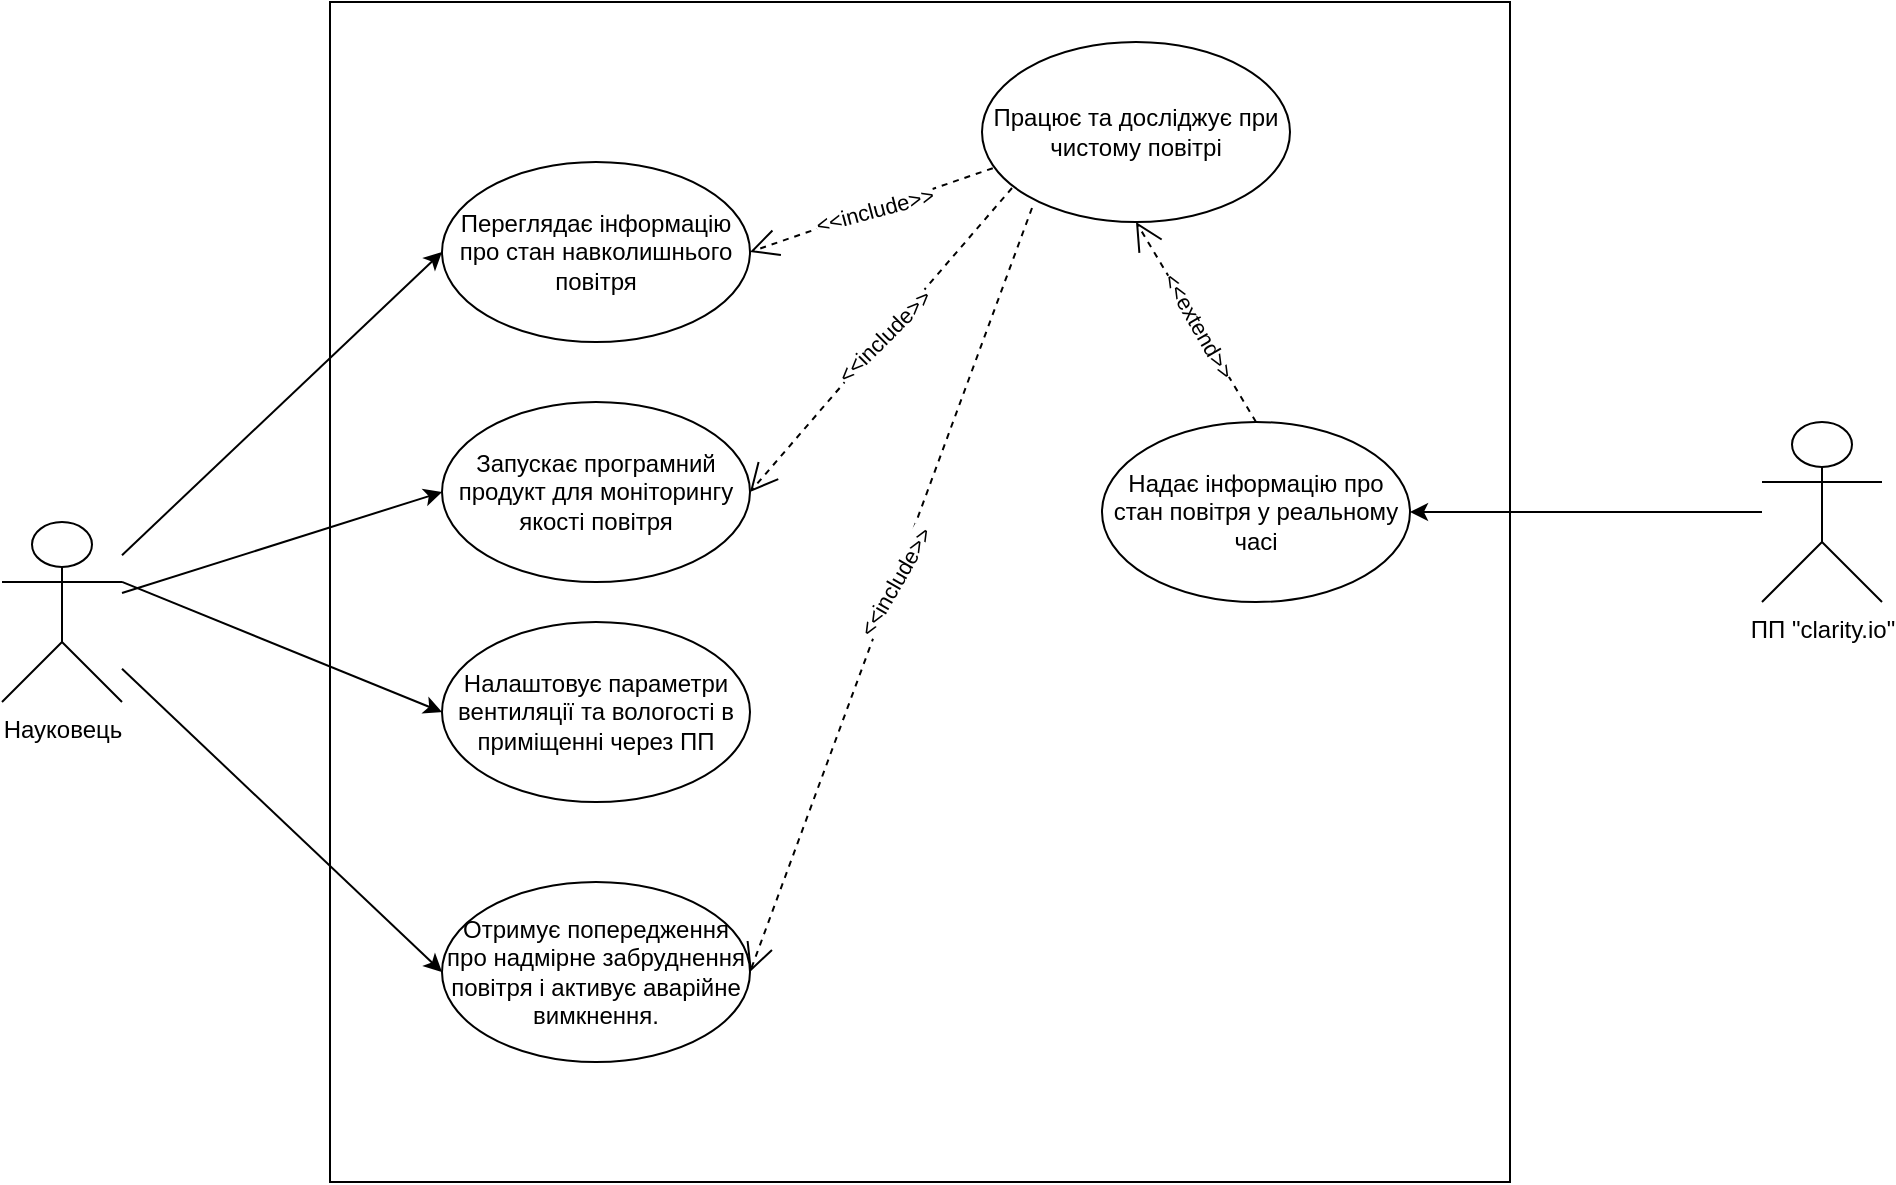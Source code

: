 <mxfile version="22.0.4" type="device">
  <diagram id="qaiLERLcsFXwNnowRdfb" name="Page-1">
    <mxGraphModel dx="1461" dy="-547" grid="1" gridSize="10" guides="1" tooltips="1" connect="1" arrows="1" fold="1" page="1" pageScale="1" pageWidth="827" pageHeight="1169" math="0" shadow="0">
      <root>
        <mxCell id="0" />
        <mxCell id="1" parent="0" />
        <mxCell id="7bdxa6rIC_J7n2Tp7N9m-26" value="" style="whiteSpace=wrap;html=1;aspect=fixed;" parent="1" vertex="1">
          <mxGeometry x="414" y="1320" width="590" height="590" as="geometry" />
        </mxCell>
        <mxCell id="7bdxa6rIC_J7n2Tp7N9m-4" value="Науковець" style="shape=umlActor;verticalLabelPosition=bottom;verticalAlign=top;html=1;outlineConnect=0;" parent="1" vertex="1">
          <mxGeometry x="250" y="1580" width="60" height="90" as="geometry" />
        </mxCell>
        <mxCell id="7bdxa6rIC_J7n2Tp7N9m-14" value="Запускає програмний продукт для моніторингу якості повітря" style="ellipse;whiteSpace=wrap;html=1;" parent="1" vertex="1">
          <mxGeometry x="470" y="1520" width="154" height="90" as="geometry" />
        </mxCell>
        <mxCell id="7bdxa6rIC_J7n2Tp7N9m-16" value="Налаштовує параметри вентиляції та вологості в приміщенні через ПП" style="ellipse;whiteSpace=wrap;html=1;" parent="1" vertex="1">
          <mxGeometry x="470" y="1630" width="154" height="90" as="geometry" />
        </mxCell>
        <mxCell id="7bdxa6rIC_J7n2Tp7N9m-17" value="Отримує попередження про надмірне забруднення повітря і активує аварійне вимкнення." style="ellipse;whiteSpace=wrap;html=1;" parent="1" vertex="1">
          <mxGeometry x="470" y="1760" width="154" height="90" as="geometry" />
        </mxCell>
        <mxCell id="7bdxa6rIC_J7n2Tp7N9m-40" value="" style="endArrow=classic;html=1;rounded=0;entryX=0;entryY=0.5;entryDx=0;entryDy=0;" parent="1" source="7bdxa6rIC_J7n2Tp7N9m-4" target="7bdxa6rIC_J7n2Tp7N9m-14" edge="1">
          <mxGeometry width="50" height="50" relative="1" as="geometry">
            <mxPoint x="320" y="1607.718" as="sourcePoint" />
            <mxPoint x="606" y="1648" as="targetPoint" />
          </mxGeometry>
        </mxCell>
        <mxCell id="7bdxa6rIC_J7n2Tp7N9m-41" value="" style="endArrow=classic;html=1;rounded=0;entryX=0;entryY=0.5;entryDx=0;entryDy=0;exitX=1;exitY=0.333;exitDx=0;exitDy=0;exitPerimeter=0;" parent="1" source="7bdxa6rIC_J7n2Tp7N9m-4" target="7bdxa6rIC_J7n2Tp7N9m-16" edge="1">
          <mxGeometry width="50" height="50" relative="1" as="geometry">
            <mxPoint x="320" y="1623.738" as="sourcePoint" />
            <mxPoint x="506" y="1565" as="targetPoint" />
          </mxGeometry>
        </mxCell>
        <mxCell id="7bdxa6rIC_J7n2Tp7N9m-42" value="" style="endArrow=classic;html=1;rounded=0;entryX=0;entryY=0.5;entryDx=0;entryDy=0;" parent="1" source="7bdxa6rIC_J7n2Tp7N9m-4" target="7bdxa6rIC_J7n2Tp7N9m-17" edge="1">
          <mxGeometry width="50" height="50" relative="1" as="geometry">
            <mxPoint x="320" y="1639.757" as="sourcePoint" />
            <mxPoint x="506" y="1668" as="targetPoint" />
          </mxGeometry>
        </mxCell>
        <mxCell id="KdNH6ixdsY5PzhVIGfA1-2" value="ПП &quot;clarity.io&quot;" style="shape=umlActor;verticalLabelPosition=bottom;verticalAlign=top;html=1;outlineConnect=0;" parent="1" vertex="1">
          <mxGeometry x="1130" y="1530" width="60" height="90" as="geometry" />
        </mxCell>
        <mxCell id="KdNH6ixdsY5PzhVIGfA1-3" value="Надає інформацію про стан повітря у реальному часі" style="ellipse;whiteSpace=wrap;html=1;" parent="1" vertex="1">
          <mxGeometry x="800" y="1530" width="154" height="90" as="geometry" />
        </mxCell>
        <mxCell id="KdNH6ixdsY5PzhVIGfA1-4" value="" style="endArrow=classic;html=1;rounded=0;entryX=1;entryY=0.5;entryDx=0;entryDy=0;" parent="1" source="KdNH6ixdsY5PzhVIGfA1-2" target="KdNH6ixdsY5PzhVIGfA1-3" edge="1">
          <mxGeometry width="50" height="50" relative="1" as="geometry">
            <mxPoint x="310" y="1514" as="sourcePoint" />
            <mxPoint x="501" y="1360" as="targetPoint" />
          </mxGeometry>
        </mxCell>
        <mxCell id="NmmloC8B3iCQMwuY_lr9-2" value="Переглядає інформацію про стан навколишнього повітря" style="ellipse;whiteSpace=wrap;html=1;" vertex="1" parent="1">
          <mxGeometry x="470" y="1400" width="154" height="90" as="geometry" />
        </mxCell>
        <mxCell id="NmmloC8B3iCQMwuY_lr9-3" value="" style="endArrow=classic;html=1;rounded=0;entryX=0;entryY=0.5;entryDx=0;entryDy=0;" edge="1" parent="1" source="7bdxa6rIC_J7n2Tp7N9m-4" target="NmmloC8B3iCQMwuY_lr9-2">
          <mxGeometry width="50" height="50" relative="1" as="geometry">
            <mxPoint x="320" y="1678" as="sourcePoint" />
            <mxPoint x="506" y="1575" as="targetPoint" />
          </mxGeometry>
        </mxCell>
        <mxCell id="NmmloC8B3iCQMwuY_lr9-4" value="Працює та досліджує при чистому повітрі" style="ellipse;whiteSpace=wrap;html=1;" vertex="1" parent="1">
          <mxGeometry x="740" y="1340" width="154" height="90" as="geometry" />
        </mxCell>
        <mxCell id="NmmloC8B3iCQMwuY_lr9-6" value="" style="endArrow=open;endSize=12;dashed=1;html=1;rounded=0;exitX=0.035;exitY=0.701;exitDx=0;exitDy=0;exitPerimeter=0;entryX=1;entryY=0.5;entryDx=0;entryDy=0;" edge="1" parent="1" source="NmmloC8B3iCQMwuY_lr9-4" target="NmmloC8B3iCQMwuY_lr9-2">
          <mxGeometry width="160" relative="1" as="geometry">
            <mxPoint x="140" y="1750" as="sourcePoint" />
            <mxPoint x="300" y="1750" as="targetPoint" />
          </mxGeometry>
        </mxCell>
        <mxCell id="NmmloC8B3iCQMwuY_lr9-7" value="&amp;lt;&amp;lt;include&amp;gt;&amp;gt;" style="edgeLabel;html=1;align=center;verticalAlign=middle;resizable=0;points=[];rotation=-15;" vertex="1" connectable="0" parent="NmmloC8B3iCQMwuY_lr9-6">
          <mxGeometry x="-0.022" relative="1" as="geometry">
            <mxPoint as="offset" />
          </mxGeometry>
        </mxCell>
        <mxCell id="NmmloC8B3iCQMwuY_lr9-8" value="" style="endArrow=open;endSize=12;dashed=1;html=1;rounded=0;exitX=0.035;exitY=0.701;exitDx=0;exitDy=0;exitPerimeter=0;entryX=1;entryY=0.5;entryDx=0;entryDy=0;" edge="1" parent="1" target="7bdxa6rIC_J7n2Tp7N9m-14">
          <mxGeometry width="160" relative="1" as="geometry">
            <mxPoint x="755" y="1413" as="sourcePoint" />
            <mxPoint x="634" y="1455" as="targetPoint" />
          </mxGeometry>
        </mxCell>
        <mxCell id="NmmloC8B3iCQMwuY_lr9-9" value="&amp;lt;&amp;lt;include&amp;gt;&amp;gt;" style="edgeLabel;html=1;align=center;verticalAlign=middle;resizable=0;points=[];rotation=-45;" vertex="1" connectable="0" parent="NmmloC8B3iCQMwuY_lr9-8">
          <mxGeometry x="-0.022" relative="1" as="geometry">
            <mxPoint as="offset" />
          </mxGeometry>
        </mxCell>
        <mxCell id="NmmloC8B3iCQMwuY_lr9-10" value="" style="endArrow=open;endSize=12;dashed=1;html=1;rounded=0;exitX=0.035;exitY=0.701;exitDx=0;exitDy=0;exitPerimeter=0;entryX=1;entryY=0.5;entryDx=0;entryDy=0;" edge="1" parent="1" target="7bdxa6rIC_J7n2Tp7N9m-17">
          <mxGeometry width="160" relative="1" as="geometry">
            <mxPoint x="765" y="1423" as="sourcePoint" />
            <mxPoint x="634" y="1575" as="targetPoint" />
          </mxGeometry>
        </mxCell>
        <mxCell id="NmmloC8B3iCQMwuY_lr9-11" value="&amp;lt;&amp;lt;include&amp;gt;&amp;gt;" style="edgeLabel;html=1;align=center;verticalAlign=middle;resizable=0;points=[];rotation=-60;" vertex="1" connectable="0" parent="NmmloC8B3iCQMwuY_lr9-10">
          <mxGeometry x="-0.022" relative="1" as="geometry">
            <mxPoint as="offset" />
          </mxGeometry>
        </mxCell>
        <mxCell id="NmmloC8B3iCQMwuY_lr9-12" value="" style="endArrow=open;endSize=12;dashed=1;html=1;rounded=0;entryX=0.5;entryY=1;entryDx=0;entryDy=0;exitX=0.5;exitY=0;exitDx=0;exitDy=0;" edge="1" parent="1" source="KdNH6ixdsY5PzhVIGfA1-3" target="NmmloC8B3iCQMwuY_lr9-4">
          <mxGeometry width="160" relative="1" as="geometry">
            <mxPoint x="634" y="1575" as="sourcePoint" />
            <mxPoint x="765" y="1423" as="targetPoint" />
          </mxGeometry>
        </mxCell>
        <mxCell id="NmmloC8B3iCQMwuY_lr9-13" value="&amp;lt;&amp;lt;extend&amp;gt;&amp;gt;" style="edgeLabel;html=1;align=center;verticalAlign=middle;resizable=0;points=[];rotation=60;" vertex="1" connectable="0" parent="NmmloC8B3iCQMwuY_lr9-12">
          <mxGeometry x="-0.022" relative="1" as="geometry">
            <mxPoint as="offset" />
          </mxGeometry>
        </mxCell>
      </root>
    </mxGraphModel>
  </diagram>
</mxfile>
